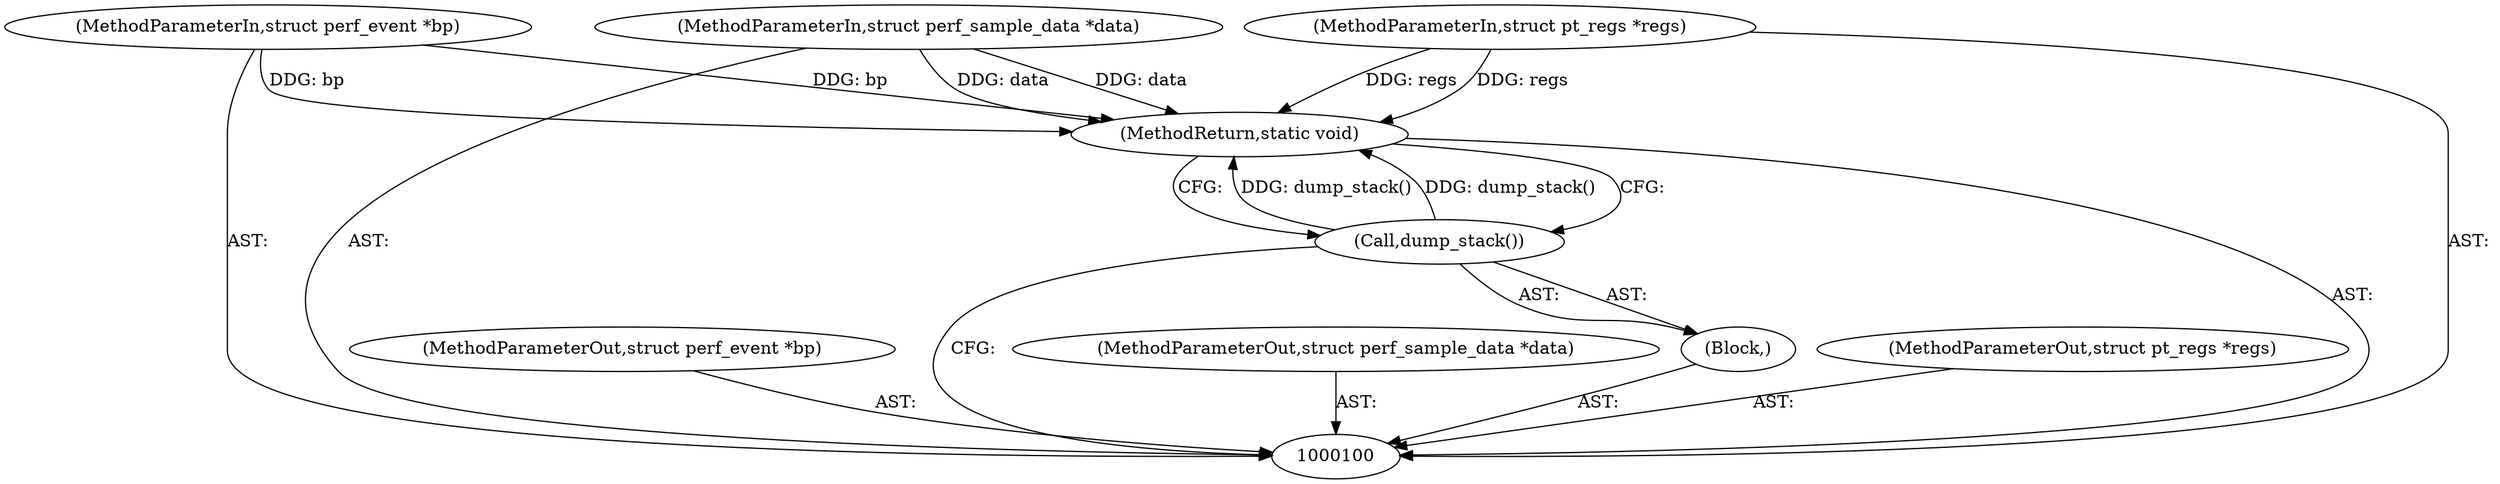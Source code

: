 digraph "0_linux_a8b0ca17b80e92faab46ee7179ba9e99ccb61233_72" {
"1000106" [label="(MethodReturn,static void)"];
"1000101" [label="(MethodParameterIn,struct perf_event *bp)"];
"1000116" [label="(MethodParameterOut,struct perf_event *bp)"];
"1000102" [label="(MethodParameterIn,struct perf_sample_data *data)"];
"1000117" [label="(MethodParameterOut,struct perf_sample_data *data)"];
"1000103" [label="(MethodParameterIn,struct pt_regs *regs)"];
"1000118" [label="(MethodParameterOut,struct pt_regs *regs)"];
"1000104" [label="(Block,)"];
"1000105" [label="(Call,dump_stack())"];
"1000106" -> "1000100"  [label="AST: "];
"1000106" -> "1000105"  [label="CFG: "];
"1000105" -> "1000106"  [label="DDG: dump_stack()"];
"1000103" -> "1000106"  [label="DDG: regs"];
"1000102" -> "1000106"  [label="DDG: data"];
"1000101" -> "1000106"  [label="DDG: bp"];
"1000101" -> "1000100"  [label="AST: "];
"1000101" -> "1000106"  [label="DDG: bp"];
"1000116" -> "1000100"  [label="AST: "];
"1000102" -> "1000100"  [label="AST: "];
"1000102" -> "1000106"  [label="DDG: data"];
"1000117" -> "1000100"  [label="AST: "];
"1000103" -> "1000100"  [label="AST: "];
"1000103" -> "1000106"  [label="DDG: regs"];
"1000118" -> "1000100"  [label="AST: "];
"1000104" -> "1000100"  [label="AST: "];
"1000105" -> "1000104"  [label="AST: "];
"1000105" -> "1000104"  [label="AST: "];
"1000105" -> "1000100"  [label="CFG: "];
"1000106" -> "1000105"  [label="CFG: "];
"1000105" -> "1000106"  [label="DDG: dump_stack()"];
}
